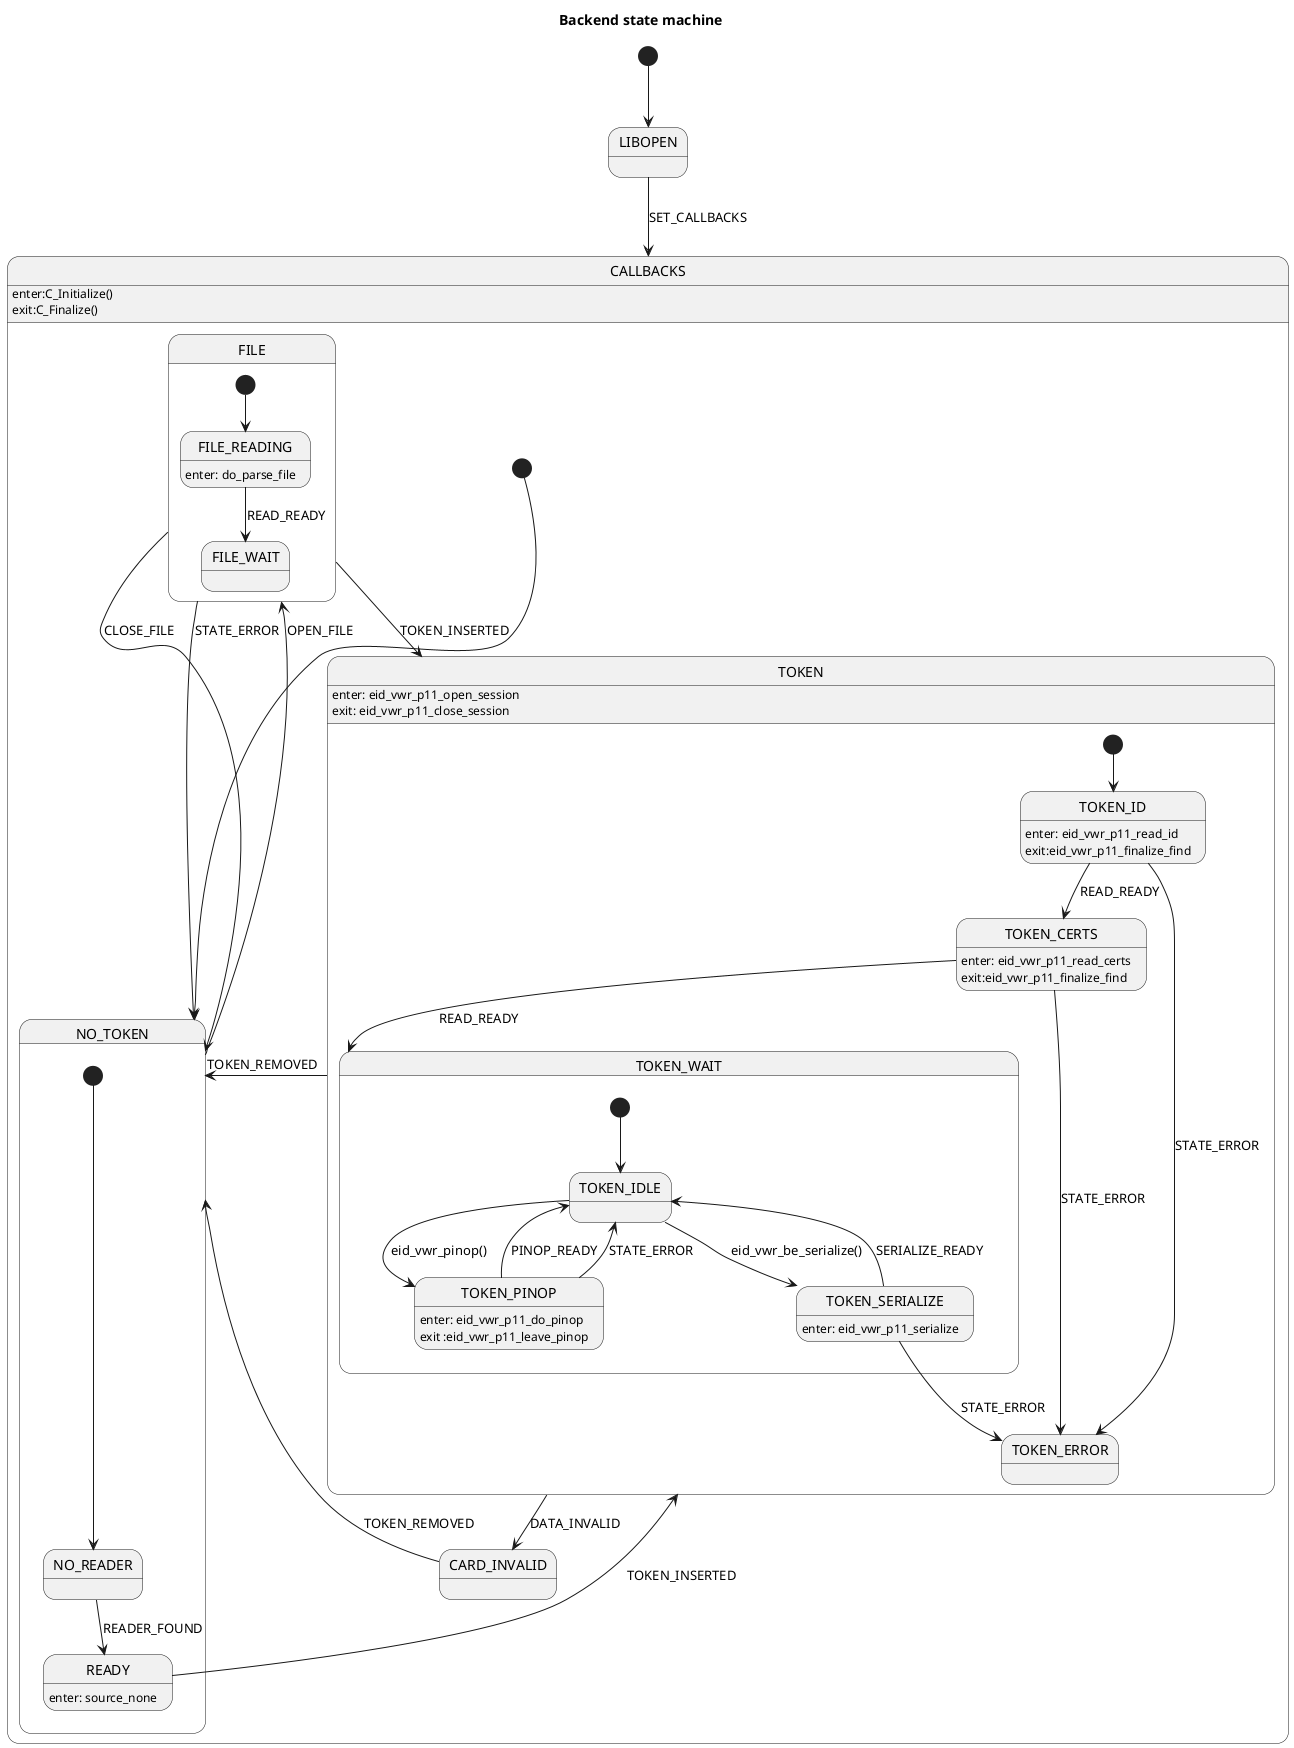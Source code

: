 @startuml
title Backend state machine

' This file documents the state machine as implemented in state.c. It
' can be converted to a diagram by way of PlantUML, see
' http://plantuml.com/

[*] --> LIBOPEN

LIBOPEN --> CALLBACKS : SET_CALLBACKS

CALLBACKS: enter:C_Initialize()\nexit:C_Finalize()
state CALLBACKS {
  state NO_TOKEN
  state TOKEN
  state FILE
  state CARD_INVALID

  [*] --> NO_TOKEN

  NO_TOKEN --> FILE : OPEN_FILE
  FILE --> NO_TOKEN : CLOSE_FILE
  FILE --> TOKEN : TOKEN_INSERTED
  FILE --> NO_TOKEN : STATE_ERROR
  state FILE {
    [*] --> FILE_READING
    FILE_READING: enter: do_parse_file
    FILE_READING --> FILE_WAIT: READ_READY
  }

  TOKEN: enter: eid_vwr_p11_open_session\nexit: eid_vwr_p11_close_session
  TOKEN --> NO_TOKEN : TOKEN_REMOVED
  TOKEN -down-> CARD_INVALID : DATA_INVALID
' Force the arrow to go down for layout purposes

  CARD_INVALID -left-> NO_TOKEN : TOKEN_REMOVED
' Force the arrow to go up for layout purposes
  state NO_TOKEN {
    state NO_READER
    state READY

    [*] --> NO_READER
    NO_READER --> READY : READER_FOUND

    READY --> TOKEN : TOKEN_INSERTED
    READY: enter: source_none
  }

  state TOKEN {
    state TOKEN_ID
    state TOKEN_CERTS
    state TOKEN_ERROR
    state TOKEN_WAIT

    [*] --> TOKEN_ID

    TOKEN_ID --> TOKEN_CERTS : READ_READY
    TOKEN_ID --> TOKEN_ERROR : STATE_ERROR
    TOKEN_ID: enter: eid_vwr_p11_read_id\nexit:eid_vwr_p11_finalize_find

    TOKEN_CERTS --> TOKEN_WAIT : READ_READY
    TOKEN_CERTS --> TOKEN_ERROR : STATE_ERROR
    TOKEN_CERTS: enter: eid_vwr_p11_read_certs\nexit:eid_vwr_p11_finalize_find
 
    state TOKEN_WAIT {
      state TOKEN_IDLE
      state TOKEN_PINOP
      state TOKEN_SERIALIZE

      [*] --> TOKEN_IDLE

      TOKEN_IDLE --> TOKEN_PINOP : eid_vwr_pinop()
      TOKEN_IDLE --> TOKEN_SERIALIZE : eid_vwr_be_serialize()

      TOKEN_PINOP --> TOKEN_IDLE : PINOP_READY 
      TOKEN_PINOP --> TOKEN_IDLE : STATE_ERROR
      TOKEN_PINOP: enter: eid_vwr_p11_do_pinop\nexit :eid_vwr_p11_leave_pinop

      TOKEN_SERIALIZE --> TOKEN_IDLE : SERIALIZE_READY 
      TOKEN_SERIALIZE --> TOKEN_ERROR : STATE_ERROR
      TOKEN_SERIALIZE: enter: eid_vwr_p11_serialize

    }  
  }

}
@enduml